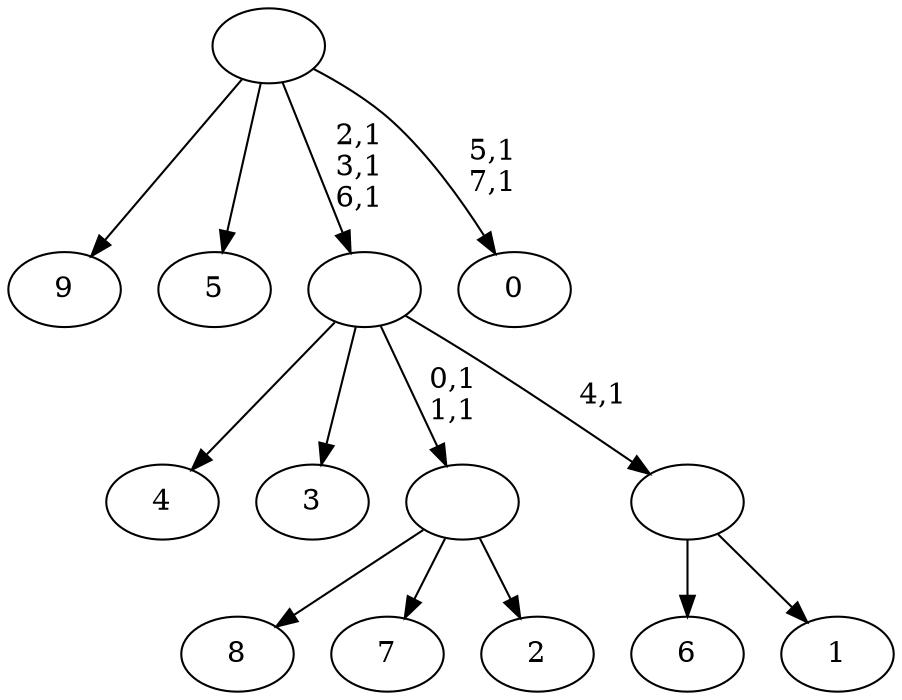 digraph T {
	18 [label="9"]
	17 [label="8"]
	16 [label="7"]
	15 [label="6"]
	14 [label="5"]
	13 [label="4"]
	12 [label="3"]
	11 [label="2"]
	10 [label=""]
	8 [label="1"]
	7 [label=""]
	6 [label=""]
	3 [label="0"]
	0 [label=""]
	10 -> 17 [label=""]
	10 -> 16 [label=""]
	10 -> 11 [label=""]
	7 -> 15 [label=""]
	7 -> 8 [label=""]
	6 -> 10 [label="0,1\n1,1"]
	6 -> 13 [label=""]
	6 -> 12 [label=""]
	6 -> 7 [label="4,1"]
	0 -> 3 [label="5,1\n7,1"]
	0 -> 6 [label="2,1\n3,1\n6,1"]
	0 -> 18 [label=""]
	0 -> 14 [label=""]
}

